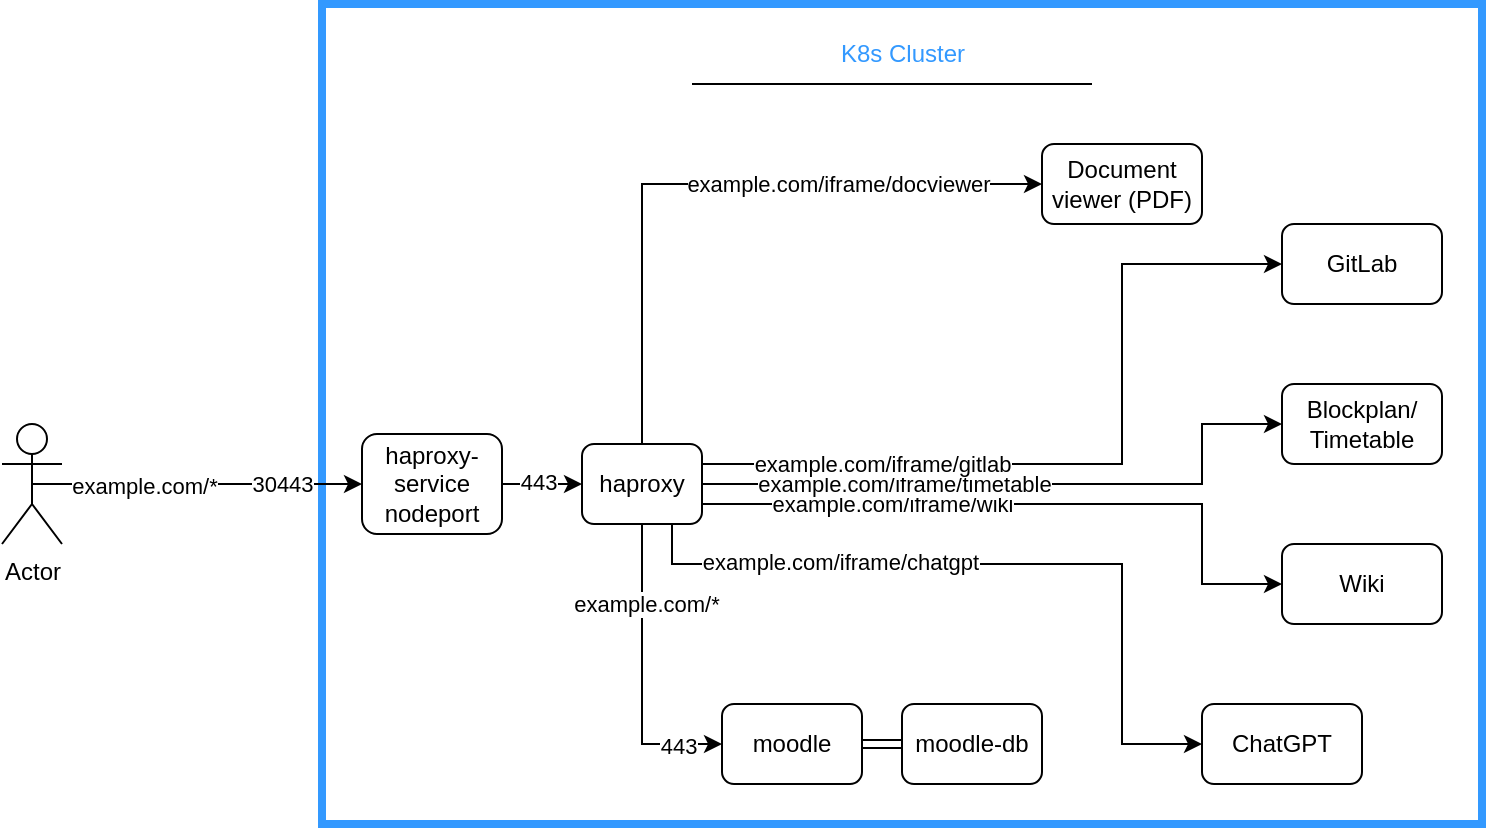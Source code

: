 <mxfile version="21.7.5" type="device">
  <diagram name="Page-1" id="7PZ0u_S2GD89VCFbmm-j">
    <mxGraphModel dx="918" dy="593" grid="1" gridSize="10" guides="1" tooltips="1" connect="1" arrows="1" fold="1" page="1" pageScale="1" pageWidth="850" pageHeight="1100" math="0" shadow="0">
      <root>
        <mxCell id="0" />
        <mxCell id="1" parent="0" />
        <mxCell id="M36HDLBCvy9Mlk9TzMVg-19" value="" style="rounded=0;whiteSpace=wrap;html=1;fillColor=none;strokeWidth=4;strokeColor=#3399FF;" parent="1" vertex="1">
          <mxGeometry x="240" y="10" width="580" height="410" as="geometry" />
        </mxCell>
        <mxCell id="lcGtG0gVQO5_3a0Ce1ZO-10" style="edgeStyle=orthogonalEdgeStyle;rounded=0;orthogonalLoop=1;jettySize=auto;html=1;exitX=1;exitY=0.5;exitDx=0;exitDy=0;entryX=0;entryY=0.5;entryDx=0;entryDy=0;" parent="1" source="lcGtG0gVQO5_3a0Ce1ZO-1" target="lcGtG0gVQO5_3a0Ce1ZO-3" edge="1">
          <mxGeometry relative="1" as="geometry" />
        </mxCell>
        <mxCell id="lcGtG0gVQO5_3a0Ce1ZO-23" value="443" style="edgeLabel;html=1;align=center;verticalAlign=middle;resizable=0;points=[];" parent="lcGtG0gVQO5_3a0Ce1ZO-10" vertex="1" connectable="0">
          <mxGeometry x="-0.117" y="1" relative="1" as="geometry">
            <mxPoint as="offset" />
          </mxGeometry>
        </mxCell>
        <mxCell id="lcGtG0gVQO5_3a0Ce1ZO-1" value="haproxy-service&lt;br&gt;nodeport" style="rounded=1;whiteSpace=wrap;html=1;" parent="1" vertex="1">
          <mxGeometry x="260" y="225" width="70" height="50" as="geometry" />
        </mxCell>
        <mxCell id="lcGtG0gVQO5_3a0Ce1ZO-15" style="edgeStyle=orthogonalEdgeStyle;rounded=0;orthogonalLoop=1;jettySize=auto;html=1;exitX=0.5;exitY=1;exitDx=0;exitDy=0;entryX=0;entryY=0.5;entryDx=0;entryDy=0;" parent="1" source="lcGtG0gVQO5_3a0Ce1ZO-3" target="lcGtG0gVQO5_3a0Ce1ZO-4" edge="1">
          <mxGeometry relative="1" as="geometry" />
        </mxCell>
        <mxCell id="lcGtG0gVQO5_3a0Ce1ZO-20" value="example.com/*" style="edgeLabel;html=1;align=center;verticalAlign=middle;resizable=0;points=[];" parent="lcGtG0gVQO5_3a0Ce1ZO-15" vertex="1" connectable="0">
          <mxGeometry x="-0.471" y="2" relative="1" as="geometry">
            <mxPoint as="offset" />
          </mxGeometry>
        </mxCell>
        <mxCell id="lcGtG0gVQO5_3a0Ce1ZO-22" value="443" style="edgeLabel;html=1;align=center;verticalAlign=middle;resizable=0;points=[];" parent="lcGtG0gVQO5_3a0Ce1ZO-15" vertex="1" connectable="0">
          <mxGeometry x="0.702" y="-1" relative="1" as="geometry">
            <mxPoint as="offset" />
          </mxGeometry>
        </mxCell>
        <mxCell id="M36HDLBCvy9Mlk9TzMVg-5" style="edgeStyle=orthogonalEdgeStyle;rounded=0;orthogonalLoop=1;jettySize=auto;html=1;exitX=1;exitY=0.75;exitDx=0;exitDy=0;entryX=0;entryY=0.5;entryDx=0;entryDy=0;" parent="1" source="lcGtG0gVQO5_3a0Ce1ZO-3" target="M36HDLBCvy9Mlk9TzMVg-1" edge="1">
          <mxGeometry relative="1" as="geometry">
            <Array as="points">
              <mxPoint x="680" y="260" />
              <mxPoint x="680" y="300" />
            </Array>
          </mxGeometry>
        </mxCell>
        <mxCell id="M36HDLBCvy9Mlk9TzMVg-11" value="example.com/iframe/wiki" style="edgeLabel;html=1;align=center;verticalAlign=middle;resizable=0;points=[];" parent="M36HDLBCvy9Mlk9TzMVg-5" vertex="1" connectable="0">
          <mxGeometry x="-0.746" relative="1" as="geometry">
            <mxPoint x="53" as="offset" />
          </mxGeometry>
        </mxCell>
        <mxCell id="M36HDLBCvy9Mlk9TzMVg-7" style="edgeStyle=orthogonalEdgeStyle;rounded=0;orthogonalLoop=1;jettySize=auto;html=1;exitX=1;exitY=0.5;exitDx=0;exitDy=0;entryX=0;entryY=0.5;entryDx=0;entryDy=0;" parent="1" source="lcGtG0gVQO5_3a0Ce1ZO-3" target="M36HDLBCvy9Mlk9TzMVg-6" edge="1">
          <mxGeometry relative="1" as="geometry">
            <Array as="points">
              <mxPoint x="680" y="250" />
              <mxPoint x="680" y="220" />
            </Array>
          </mxGeometry>
        </mxCell>
        <mxCell id="M36HDLBCvy9Mlk9TzMVg-12" value="example.com/iframe/timetable" style="edgeLabel;html=1;align=center;verticalAlign=middle;resizable=0;points=[];" parent="M36HDLBCvy9Mlk9TzMVg-7" vertex="1" connectable="0">
          <mxGeometry x="-0.684" y="3" relative="1" as="geometry">
            <mxPoint x="50" y="3" as="offset" />
          </mxGeometry>
        </mxCell>
        <mxCell id="M36HDLBCvy9Mlk9TzMVg-14" style="edgeStyle=orthogonalEdgeStyle;rounded=0;orthogonalLoop=1;jettySize=auto;html=1;exitX=1;exitY=0.25;exitDx=0;exitDy=0;entryX=0;entryY=0.5;entryDx=0;entryDy=0;" parent="1" source="lcGtG0gVQO5_3a0Ce1ZO-3" target="M36HDLBCvy9Mlk9TzMVg-13" edge="1">
          <mxGeometry relative="1" as="geometry">
            <Array as="points">
              <mxPoint x="640" y="240" />
              <mxPoint x="640" y="140" />
            </Array>
          </mxGeometry>
        </mxCell>
        <mxCell id="M36HDLBCvy9Mlk9TzMVg-15" value="example.com/iframe/gitlab" style="edgeLabel;html=1;align=center;verticalAlign=middle;resizable=0;points=[];" parent="M36HDLBCvy9Mlk9TzMVg-14" vertex="1" connectable="0">
          <mxGeometry x="-0.78" y="2" relative="1" as="geometry">
            <mxPoint x="47" y="2" as="offset" />
          </mxGeometry>
        </mxCell>
        <mxCell id="M36HDLBCvy9Mlk9TzMVg-17" style="edgeStyle=orthogonalEdgeStyle;rounded=0;orthogonalLoop=1;jettySize=auto;html=1;exitX=0.5;exitY=0;exitDx=0;exitDy=0;entryX=0;entryY=0.5;entryDx=0;entryDy=0;" parent="1" source="lcGtG0gVQO5_3a0Ce1ZO-3" target="M36HDLBCvy9Mlk9TzMVg-16" edge="1">
          <mxGeometry relative="1" as="geometry" />
        </mxCell>
        <mxCell id="M36HDLBCvy9Mlk9TzMVg-18" value="example.com/iframe/docviewer" style="edgeLabel;html=1;align=center;verticalAlign=middle;resizable=0;points=[];" parent="M36HDLBCvy9Mlk9TzMVg-17" vertex="1" connectable="0">
          <mxGeometry x="0.137" y="-1" relative="1" as="geometry">
            <mxPoint x="40" y="-1" as="offset" />
          </mxGeometry>
        </mxCell>
        <mxCell id="Zspxy0GJA6AbDsuMNmmA-2" style="edgeStyle=orthogonalEdgeStyle;rounded=0;orthogonalLoop=1;jettySize=auto;html=1;exitX=0.75;exitY=1;exitDx=0;exitDy=0;entryX=0;entryY=0.5;entryDx=0;entryDy=0;" edge="1" parent="1" source="lcGtG0gVQO5_3a0Ce1ZO-3" target="Zspxy0GJA6AbDsuMNmmA-1">
          <mxGeometry relative="1" as="geometry">
            <Array as="points">
              <mxPoint x="415" y="290" />
              <mxPoint x="640" y="290" />
              <mxPoint x="640" y="380" />
            </Array>
          </mxGeometry>
        </mxCell>
        <mxCell id="Zspxy0GJA6AbDsuMNmmA-3" value="example.com/iframe/chatgpt" style="edgeLabel;html=1;align=center;verticalAlign=middle;resizable=0;points=[];" vertex="1" connectable="0" parent="Zspxy0GJA6AbDsuMNmmA-2">
          <mxGeometry x="-0.448" y="1" relative="1" as="geometry">
            <mxPoint as="offset" />
          </mxGeometry>
        </mxCell>
        <mxCell id="lcGtG0gVQO5_3a0Ce1ZO-3" value="haproxy" style="rounded=1;whiteSpace=wrap;html=1;" parent="1" vertex="1">
          <mxGeometry x="370" y="230" width="60" height="40" as="geometry" />
        </mxCell>
        <mxCell id="lcGtG0gVQO5_3a0Ce1ZO-7" style="edgeStyle=orthogonalEdgeStyle;rounded=0;orthogonalLoop=1;jettySize=auto;html=1;exitX=1;exitY=0.5;exitDx=0;exitDy=0;entryX=0;entryY=0.5;entryDx=0;entryDy=0;shape=link;" parent="1" source="lcGtG0gVQO5_3a0Ce1ZO-4" target="lcGtG0gVQO5_3a0Ce1ZO-6" edge="1">
          <mxGeometry relative="1" as="geometry" />
        </mxCell>
        <mxCell id="lcGtG0gVQO5_3a0Ce1ZO-4" value="moodle" style="rounded=1;whiteSpace=wrap;html=1;" parent="1" vertex="1">
          <mxGeometry x="440" y="360" width="70" height="40" as="geometry" />
        </mxCell>
        <mxCell id="lcGtG0gVQO5_3a0Ce1ZO-6" value="moodle-db" style="rounded=1;whiteSpace=wrap;html=1;" parent="1" vertex="1">
          <mxGeometry x="530" y="360" width="70" height="40" as="geometry" />
        </mxCell>
        <mxCell id="lcGtG0gVQO5_3a0Ce1ZO-17" style="edgeStyle=orthogonalEdgeStyle;rounded=0;orthogonalLoop=1;jettySize=auto;html=1;exitX=0.5;exitY=0.5;exitDx=0;exitDy=0;exitPerimeter=0;entryX=0;entryY=0.5;entryDx=0;entryDy=0;" parent="1" source="lcGtG0gVQO5_3a0Ce1ZO-8" target="lcGtG0gVQO5_3a0Ce1ZO-1" edge="1">
          <mxGeometry relative="1" as="geometry" />
        </mxCell>
        <mxCell id="lcGtG0gVQO5_3a0Ce1ZO-18" value="30443" style="edgeLabel;html=1;align=center;verticalAlign=middle;resizable=0;points=[];" parent="lcGtG0gVQO5_3a0Ce1ZO-17" vertex="1" connectable="0">
          <mxGeometry x="0.825" y="1" relative="1" as="geometry">
            <mxPoint x="-26" y="1" as="offset" />
          </mxGeometry>
        </mxCell>
        <mxCell id="lcGtG0gVQO5_3a0Ce1ZO-19" value="example.com/*" style="edgeLabel;html=1;align=center;verticalAlign=middle;resizable=0;points=[];" parent="lcGtG0gVQO5_3a0Ce1ZO-17" vertex="1" connectable="0">
          <mxGeometry x="-0.547" y="-1" relative="1" as="geometry">
            <mxPoint x="18" as="offset" />
          </mxGeometry>
        </mxCell>
        <mxCell id="lcGtG0gVQO5_3a0Ce1ZO-8" value="Actor" style="shape=umlActor;verticalLabelPosition=bottom;verticalAlign=top;html=1;outlineConnect=0;" parent="1" vertex="1">
          <mxGeometry x="80" y="220" width="30" height="60" as="geometry" />
        </mxCell>
        <mxCell id="M36HDLBCvy9Mlk9TzMVg-1" value="Wiki" style="rounded=1;whiteSpace=wrap;html=1;" parent="1" vertex="1">
          <mxGeometry x="720" y="280" width="80" height="40" as="geometry" />
        </mxCell>
        <mxCell id="M36HDLBCvy9Mlk9TzMVg-6" value="Blockplan/&lt;br&gt;Timetable" style="rounded=1;whiteSpace=wrap;html=1;" parent="1" vertex="1">
          <mxGeometry x="720" y="200" width="80" height="40" as="geometry" />
        </mxCell>
        <mxCell id="M36HDLBCvy9Mlk9TzMVg-8" value="&lt;font color=&quot;#3399ff&quot;&gt;K8s Cluster&lt;/font&gt;" style="text;html=1;strokeColor=none;fillColor=none;align=center;verticalAlign=middle;whiteSpace=wrap;rounded=0;" parent="1" vertex="1">
          <mxGeometry x="482.5" y="20" width="95" height="30" as="geometry" />
        </mxCell>
        <mxCell id="M36HDLBCvy9Mlk9TzMVg-10" value="" style="endArrow=none;html=1;rounded=0;" parent="1" edge="1">
          <mxGeometry width="50" height="50" relative="1" as="geometry">
            <mxPoint x="425" y="50" as="sourcePoint" />
            <mxPoint x="625" y="50" as="targetPoint" />
          </mxGeometry>
        </mxCell>
        <mxCell id="M36HDLBCvy9Mlk9TzMVg-13" value="GitLab" style="rounded=1;whiteSpace=wrap;html=1;" parent="1" vertex="1">
          <mxGeometry x="720" y="120" width="80" height="40" as="geometry" />
        </mxCell>
        <mxCell id="M36HDLBCvy9Mlk9TzMVg-16" value="Document viewer (PDF)" style="rounded=1;whiteSpace=wrap;html=1;" parent="1" vertex="1">
          <mxGeometry x="600" y="80" width="80" height="40" as="geometry" />
        </mxCell>
        <mxCell id="Zspxy0GJA6AbDsuMNmmA-1" value="ChatGPT" style="rounded=1;whiteSpace=wrap;html=1;" vertex="1" parent="1">
          <mxGeometry x="680" y="360" width="80" height="40" as="geometry" />
        </mxCell>
      </root>
    </mxGraphModel>
  </diagram>
</mxfile>
